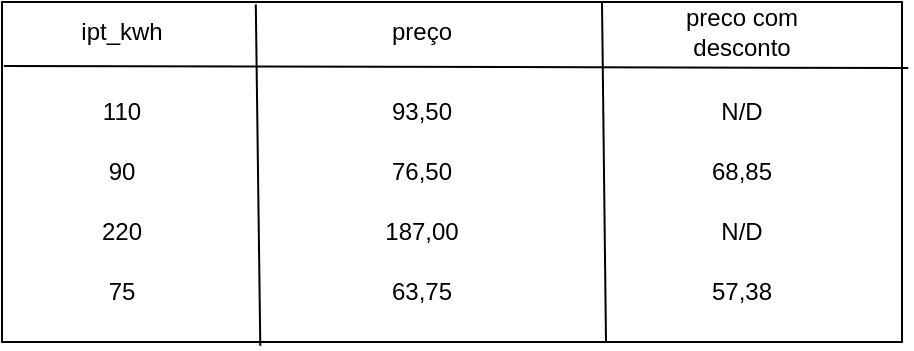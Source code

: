 <mxfile version="20.2.4" type="device"><diagram id="YuT12kfdD7U7q0vkG9dQ" name="Página-1"><mxGraphModel dx="868" dy="482" grid="1" gridSize="10" guides="1" tooltips="1" connect="1" arrows="1" fold="1" page="1" pageScale="1" pageWidth="827" pageHeight="1169" math="0" shadow="0"><root><mxCell id="0"/><mxCell id="1" parent="0"/><mxCell id="eCYAOsHl2fY31rlzi1t2-1" value="" style="rounded=0;whiteSpace=wrap;html=1;" vertex="1" parent="1"><mxGeometry x="140" y="20" width="450" height="170" as="geometry"/></mxCell><mxCell id="eCYAOsHl2fY31rlzi1t2-2" value="" style="endArrow=none;html=1;rounded=0;exitX=0.287;exitY=1.011;exitDx=0;exitDy=0;exitPerimeter=0;entryX=0.282;entryY=0.007;entryDx=0;entryDy=0;entryPerimeter=0;" edge="1" parent="1" source="eCYAOsHl2fY31rlzi1t2-1" target="eCYAOsHl2fY31rlzi1t2-1"><mxGeometry width="50" height="50" relative="1" as="geometry"><mxPoint x="390" y="100" as="sourcePoint"/><mxPoint x="440" y="50" as="targetPoint"/></mxGeometry></mxCell><mxCell id="eCYAOsHl2fY31rlzi1t2-3" value="" style="endArrow=none;html=1;rounded=0;entryX=0.282;entryY=0.007;entryDx=0;entryDy=0;entryPerimeter=0;" edge="1" parent="1"><mxGeometry width="50" height="50" relative="1" as="geometry"><mxPoint x="442" y="190" as="sourcePoint"/><mxPoint x="440.0" y="20.0" as="targetPoint"/></mxGeometry></mxCell><mxCell id="eCYAOsHl2fY31rlzi1t2-4" value="" style="endArrow=none;html=1;rounded=0;entryX=0.002;entryY=0.188;entryDx=0;entryDy=0;entryPerimeter=0;exitX=1.007;exitY=0.194;exitDx=0;exitDy=0;exitPerimeter=0;" edge="1" parent="1" source="eCYAOsHl2fY31rlzi1t2-1" target="eCYAOsHl2fY31rlzi1t2-1"><mxGeometry width="50" height="50" relative="1" as="geometry"><mxPoint x="390" y="100" as="sourcePoint"/><mxPoint x="440" y="50" as="targetPoint"/></mxGeometry></mxCell><mxCell id="eCYAOsHl2fY31rlzi1t2-5" value="ipt_kwh" style="text;html=1;strokeColor=none;fillColor=none;align=center;verticalAlign=middle;whiteSpace=wrap;rounded=0;" vertex="1" parent="1"><mxGeometry x="170" y="20" width="60" height="30" as="geometry"/></mxCell><mxCell id="eCYAOsHl2fY31rlzi1t2-6" value="preço" style="text;html=1;strokeColor=none;fillColor=none;align=center;verticalAlign=middle;whiteSpace=wrap;rounded=0;" vertex="1" parent="1"><mxGeometry x="320" y="20" width="60" height="30" as="geometry"/></mxCell><mxCell id="eCYAOsHl2fY31rlzi1t2-7" value="preco com desconto" style="text;html=1;strokeColor=none;fillColor=none;align=center;verticalAlign=middle;whiteSpace=wrap;rounded=0;" vertex="1" parent="1"><mxGeometry x="480" y="20" width="60" height="30" as="geometry"/></mxCell><mxCell id="eCYAOsHl2fY31rlzi1t2-8" value="110" style="text;html=1;strokeColor=none;fillColor=none;align=center;verticalAlign=middle;whiteSpace=wrap;rounded=0;" vertex="1" parent="1"><mxGeometry x="170" y="60" width="60" height="30" as="geometry"/></mxCell><mxCell id="eCYAOsHl2fY31rlzi1t2-9" value="93,50" style="text;html=1;strokeColor=none;fillColor=none;align=center;verticalAlign=middle;whiteSpace=wrap;rounded=0;" vertex="1" parent="1"><mxGeometry x="320" y="60" width="60" height="30" as="geometry"/></mxCell><mxCell id="eCYAOsHl2fY31rlzi1t2-10" value="N/D" style="text;html=1;strokeColor=none;fillColor=none;align=center;verticalAlign=middle;whiteSpace=wrap;rounded=0;" vertex="1" parent="1"><mxGeometry x="480" y="60" width="60" height="30" as="geometry"/></mxCell><mxCell id="eCYAOsHl2fY31rlzi1t2-11" value="90" style="text;html=1;strokeColor=none;fillColor=none;align=center;verticalAlign=middle;whiteSpace=wrap;rounded=0;" vertex="1" parent="1"><mxGeometry x="170" y="90" width="60" height="30" as="geometry"/></mxCell><mxCell id="eCYAOsHl2fY31rlzi1t2-12" value="76,50" style="text;html=1;strokeColor=none;fillColor=none;align=center;verticalAlign=middle;whiteSpace=wrap;rounded=0;" vertex="1" parent="1"><mxGeometry x="320" y="90" width="60" height="30" as="geometry"/></mxCell><mxCell id="eCYAOsHl2fY31rlzi1t2-14" value="68,85" style="text;html=1;strokeColor=none;fillColor=none;align=center;verticalAlign=middle;whiteSpace=wrap;rounded=0;" vertex="1" parent="1"><mxGeometry x="480" y="90" width="60" height="30" as="geometry"/></mxCell><mxCell id="eCYAOsHl2fY31rlzi1t2-15" value="220" style="text;html=1;strokeColor=none;fillColor=none;align=center;verticalAlign=middle;whiteSpace=wrap;rounded=0;" vertex="1" parent="1"><mxGeometry x="170" y="120" width="60" height="30" as="geometry"/></mxCell><mxCell id="eCYAOsHl2fY31rlzi1t2-16" value="187,00" style="text;html=1;strokeColor=none;fillColor=none;align=center;verticalAlign=middle;whiteSpace=wrap;rounded=0;" vertex="1" parent="1"><mxGeometry x="320" y="120" width="60" height="30" as="geometry"/></mxCell><mxCell id="eCYAOsHl2fY31rlzi1t2-17" value="N/D" style="text;html=1;strokeColor=none;fillColor=none;align=center;verticalAlign=middle;whiteSpace=wrap;rounded=0;" vertex="1" parent="1"><mxGeometry x="480" y="120" width="60" height="30" as="geometry"/></mxCell><mxCell id="eCYAOsHl2fY31rlzi1t2-18" value="75" style="text;html=1;strokeColor=none;fillColor=none;align=center;verticalAlign=middle;whiteSpace=wrap;rounded=0;" vertex="1" parent="1"><mxGeometry x="170" y="150" width="60" height="30" as="geometry"/></mxCell><mxCell id="eCYAOsHl2fY31rlzi1t2-19" value="63,75" style="text;html=1;strokeColor=none;fillColor=none;align=center;verticalAlign=middle;whiteSpace=wrap;rounded=0;" vertex="1" parent="1"><mxGeometry x="320" y="150" width="60" height="30" as="geometry"/></mxCell><mxCell id="eCYAOsHl2fY31rlzi1t2-20" value="57,38" style="text;html=1;strokeColor=none;fillColor=none;align=center;verticalAlign=middle;whiteSpace=wrap;rounded=0;" vertex="1" parent="1"><mxGeometry x="480" y="150" width="60" height="30" as="geometry"/></mxCell></root></mxGraphModel></diagram></mxfile>